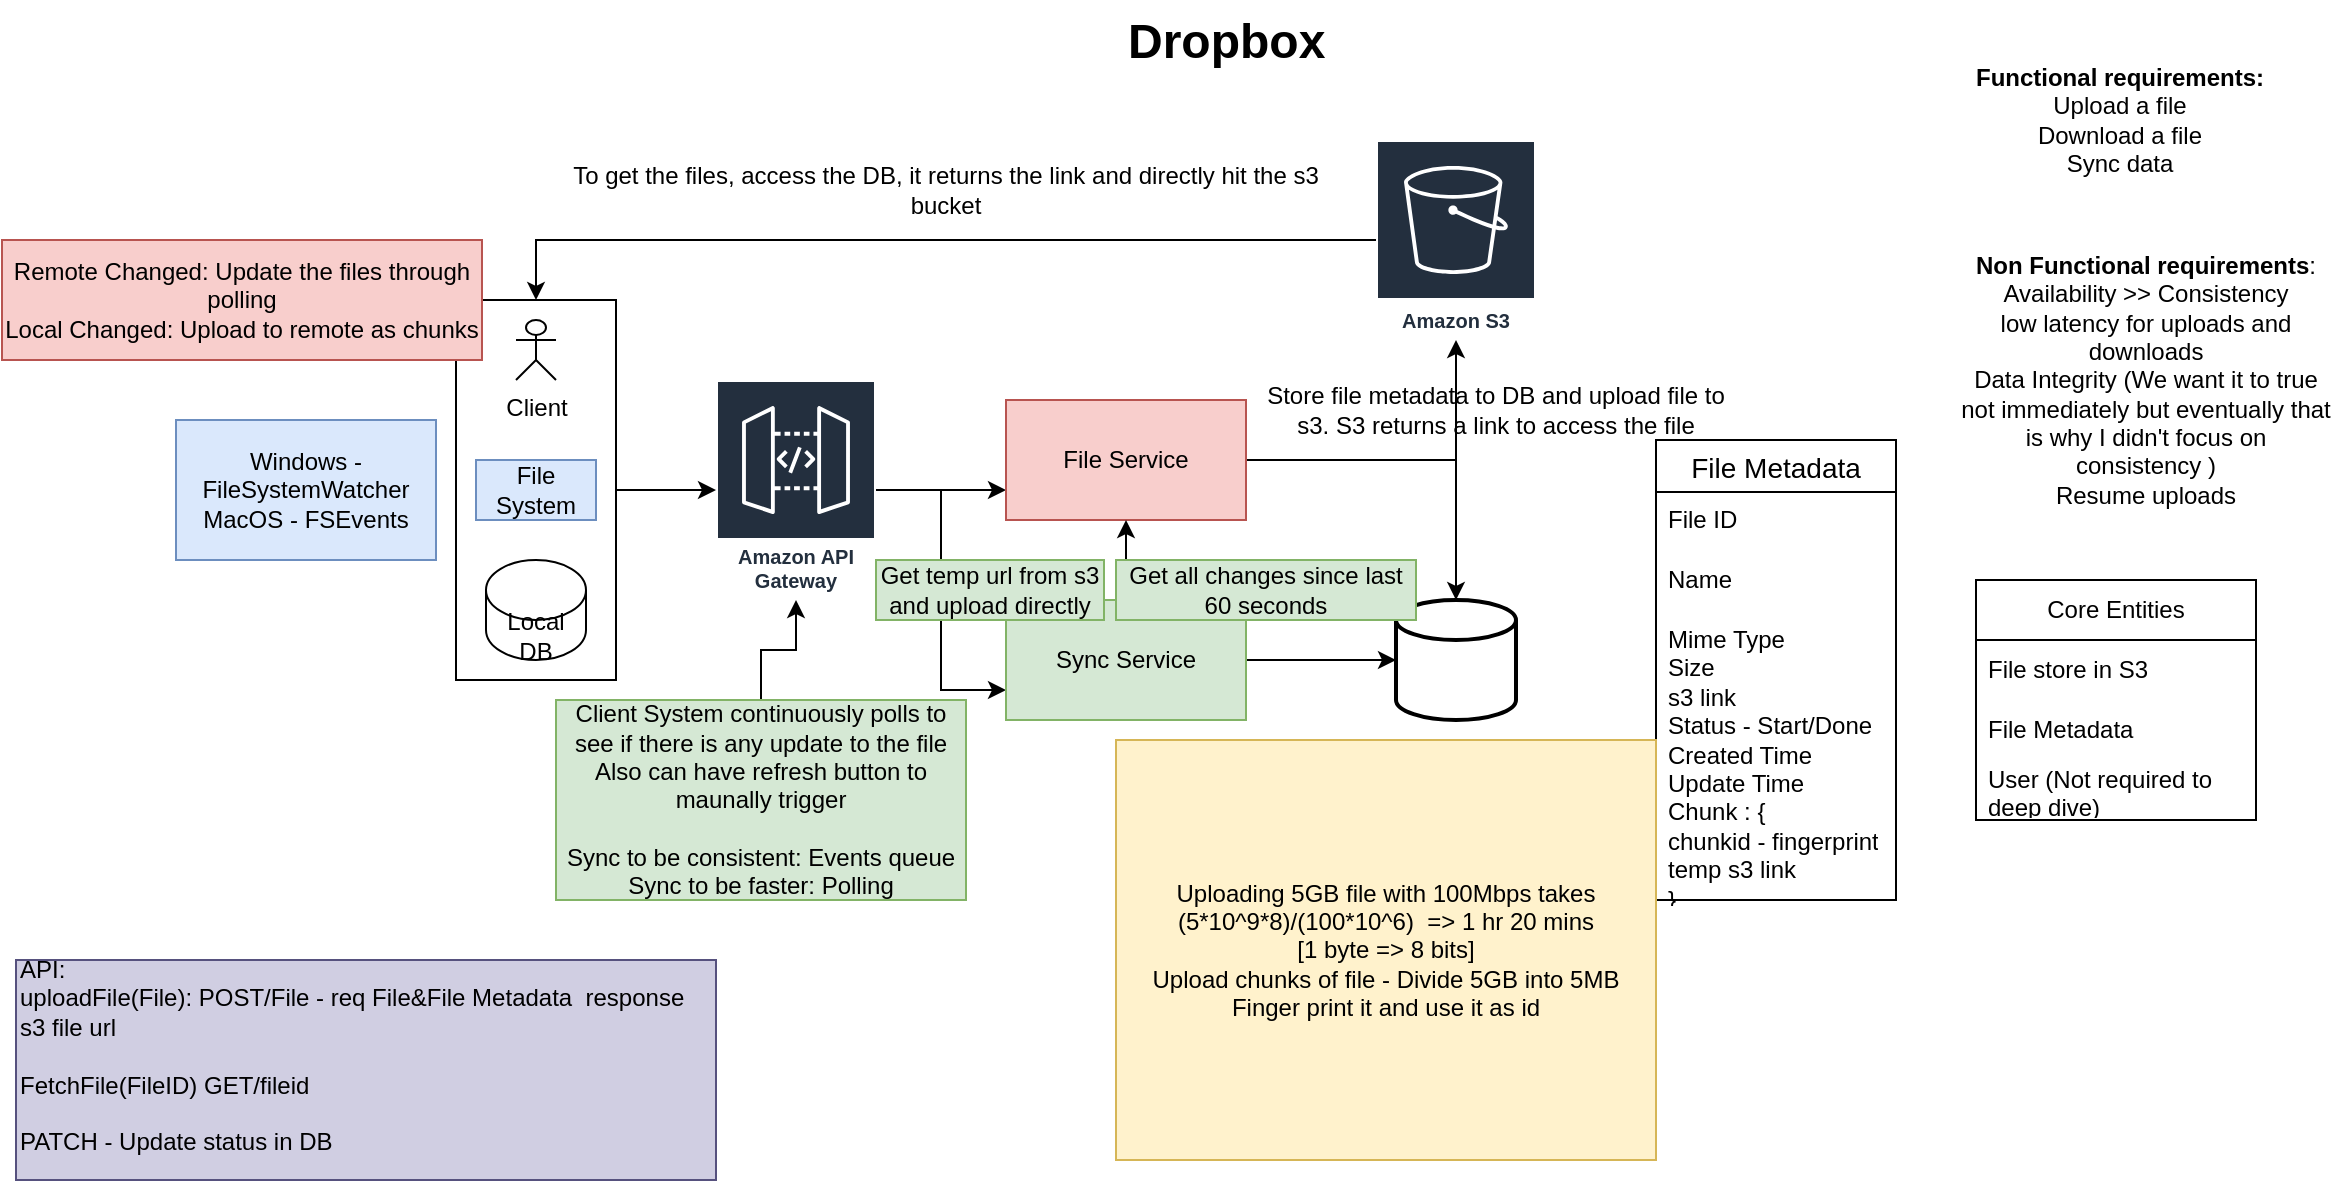 <mxfile version="27.1.6">
  <diagram name="Page-1" id="qjQhUiNkGIXk8sPegivS">
    <mxGraphModel dx="2178" dy="871" grid="1" gridSize="10" guides="1" tooltips="1" connect="1" arrows="1" fold="1" page="1" pageScale="1" pageWidth="827" pageHeight="1169" math="0" shadow="0">
      <root>
        <mxCell id="0" />
        <mxCell id="1" parent="0" />
        <mxCell id="KwXzedkXwJMO5qFz7Lfk-1" value="&lt;h1 style=&quot;margin-top: 0px;&quot;&gt;Dropbox&lt;/h1&gt;" style="text;html=1;whiteSpace=wrap;overflow=hidden;rounded=0;" vertex="1" parent="1">
          <mxGeometry x="234" y="10" width="156" height="40" as="geometry" />
        </mxCell>
        <mxCell id="KwXzedkXwJMO5qFz7Lfk-2" value="&lt;b&gt;Functional requirements:&lt;/b&gt;&lt;div&gt;Upload a file&lt;/div&gt;&lt;div&gt;Download a file&lt;/div&gt;&lt;div&gt;Sync data&lt;/div&gt;" style="text;html=1;align=center;verticalAlign=middle;whiteSpace=wrap;rounded=0;" vertex="1" parent="1">
          <mxGeometry x="637" y="40" width="190" height="60" as="geometry" />
        </mxCell>
        <mxCell id="KwXzedkXwJMO5qFz7Lfk-3" value="&lt;b&gt;Non Functional requirements&lt;/b&gt;:&lt;div&gt;Availability &amp;gt;&amp;gt; Consistency&lt;br&gt;low latency for uploads and downloads&lt;br&gt;Data Integrity (We want it to true not immediately but eventually that is why I didn&#39;t focus on consistency&lt;span style=&quot;background-color: transparent; color: light-dark(rgb(0, 0, 0), rgb(255, 255, 255));&quot;&gt;&amp;nbsp;)&lt;/span&gt;&lt;/div&gt;&lt;div&gt;Resume uploads&lt;/div&gt;" style="text;html=1;align=center;verticalAlign=middle;whiteSpace=wrap;rounded=0;" vertex="1" parent="1">
          <mxGeometry x="650" y="170" width="190" height="60" as="geometry" />
        </mxCell>
        <mxCell id="KwXzedkXwJMO5qFz7Lfk-4" value="Core Entities" style="swimlane;fontStyle=0;childLayout=stackLayout;horizontal=1;startSize=30;horizontalStack=0;resizeParent=1;resizeParentMax=0;resizeLast=0;collapsible=1;marginBottom=0;whiteSpace=wrap;html=1;" vertex="1" parent="1">
          <mxGeometry x="660" y="300" width="140" height="120" as="geometry" />
        </mxCell>
        <mxCell id="KwXzedkXwJMO5qFz7Lfk-5" value="File store in S3" style="text;strokeColor=none;fillColor=none;align=left;verticalAlign=middle;spacingLeft=4;spacingRight=4;overflow=hidden;points=[[0,0.5],[1,0.5]];portConstraint=eastwest;rotatable=0;whiteSpace=wrap;html=1;" vertex="1" parent="KwXzedkXwJMO5qFz7Lfk-4">
          <mxGeometry y="30" width="140" height="30" as="geometry" />
        </mxCell>
        <mxCell id="KwXzedkXwJMO5qFz7Lfk-6" value="File Metadata" style="text;strokeColor=none;fillColor=none;align=left;verticalAlign=middle;spacingLeft=4;spacingRight=4;overflow=hidden;points=[[0,0.5],[1,0.5]];portConstraint=eastwest;rotatable=0;whiteSpace=wrap;html=1;" vertex="1" parent="KwXzedkXwJMO5qFz7Lfk-4">
          <mxGeometry y="60" width="140" height="30" as="geometry" />
        </mxCell>
        <mxCell id="KwXzedkXwJMO5qFz7Lfk-7" value="User (Not required to deep dive)" style="text;strokeColor=none;fillColor=none;align=left;verticalAlign=middle;spacingLeft=4;spacingRight=4;overflow=hidden;points=[[0,0.5],[1,0.5]];portConstraint=eastwest;rotatable=0;whiteSpace=wrap;html=1;" vertex="1" parent="KwXzedkXwJMO5qFz7Lfk-4">
          <mxGeometry y="90" width="140" height="30" as="geometry" />
        </mxCell>
        <mxCell id="KwXzedkXwJMO5qFz7Lfk-14" style="edgeStyle=orthogonalEdgeStyle;rounded=0;orthogonalLoop=1;jettySize=auto;html=1;" edge="1" parent="1" source="KwXzedkXwJMO5qFz7Lfk-8" target="KwXzedkXwJMO5qFz7Lfk-10">
          <mxGeometry relative="1" as="geometry" />
        </mxCell>
        <mxCell id="KwXzedkXwJMO5qFz7Lfk-8" value="" style="rounded=0;whiteSpace=wrap;html=1;" vertex="1" parent="1">
          <mxGeometry x="-100" y="160" width="80" height="190" as="geometry" />
        </mxCell>
        <mxCell id="KwXzedkXwJMO5qFz7Lfk-9" value="Client" style="shape=umlActor;verticalLabelPosition=bottom;verticalAlign=top;html=1;outlineConnect=0;" vertex="1" parent="1">
          <mxGeometry x="-70" y="170" width="20" height="30" as="geometry" />
        </mxCell>
        <mxCell id="KwXzedkXwJMO5qFz7Lfk-13" style="edgeStyle=orthogonalEdgeStyle;rounded=0;orthogonalLoop=1;jettySize=auto;html=1;entryX=0;entryY=0.75;entryDx=0;entryDy=0;" edge="1" parent="1" source="KwXzedkXwJMO5qFz7Lfk-10" target="KwXzedkXwJMO5qFz7Lfk-11">
          <mxGeometry relative="1" as="geometry" />
        </mxCell>
        <mxCell id="KwXzedkXwJMO5qFz7Lfk-32" style="edgeStyle=orthogonalEdgeStyle;rounded=0;orthogonalLoop=1;jettySize=auto;html=1;entryX=0;entryY=0.75;entryDx=0;entryDy=0;" edge="1" parent="1" source="KwXzedkXwJMO5qFz7Lfk-10" target="KwXzedkXwJMO5qFz7Lfk-31">
          <mxGeometry relative="1" as="geometry" />
        </mxCell>
        <mxCell id="KwXzedkXwJMO5qFz7Lfk-10" value="Amazon API Gateway" style="sketch=0;outlineConnect=0;fontColor=#232F3E;gradientColor=none;strokeColor=#ffffff;fillColor=#232F3E;dashed=0;verticalLabelPosition=middle;verticalAlign=bottom;align=center;html=1;whiteSpace=wrap;fontSize=10;fontStyle=1;spacing=3;shape=mxgraph.aws4.productIcon;prIcon=mxgraph.aws4.api_gateway;" vertex="1" parent="1">
          <mxGeometry x="30" y="200" width="80" height="110" as="geometry" />
        </mxCell>
        <mxCell id="KwXzedkXwJMO5qFz7Lfk-23" style="edgeStyle=orthogonalEdgeStyle;rounded=0;orthogonalLoop=1;jettySize=auto;html=1;" edge="1" parent="1" source="KwXzedkXwJMO5qFz7Lfk-11" target="KwXzedkXwJMO5qFz7Lfk-15">
          <mxGeometry relative="1" as="geometry" />
        </mxCell>
        <mxCell id="KwXzedkXwJMO5qFz7Lfk-24" style="edgeStyle=orthogonalEdgeStyle;rounded=0;orthogonalLoop=1;jettySize=auto;html=1;exitX=1;exitY=0.5;exitDx=0;exitDy=0;" edge="1" parent="1" source="KwXzedkXwJMO5qFz7Lfk-11" target="KwXzedkXwJMO5qFz7Lfk-16">
          <mxGeometry relative="1" as="geometry" />
        </mxCell>
        <mxCell id="KwXzedkXwJMO5qFz7Lfk-11" value="File Service" style="rounded=0;whiteSpace=wrap;html=1;fillColor=#f8cecc;strokeColor=#b85450;" vertex="1" parent="1">
          <mxGeometry x="175" y="210" width="120" height="60" as="geometry" />
        </mxCell>
        <mxCell id="KwXzedkXwJMO5qFz7Lfk-12" value="API:&lt;div&gt;uploadFile(File): POST/File - req File&amp;amp;File Metadata&amp;nbsp; response s3 file url&lt;/div&gt;&lt;div&gt;&lt;br&gt;&lt;/div&gt;&lt;div&gt;FetchFile(FileID) GET/fileid&amp;nbsp;&lt;/div&gt;&lt;div&gt;&lt;br&gt;&lt;/div&gt;&lt;div&gt;&lt;/div&gt;&lt;div&gt;PATCH - Update status in DB&lt;/div&gt;&lt;div&gt;&lt;br&gt;&lt;/div&gt;" style="text;html=1;align=left;verticalAlign=middle;whiteSpace=wrap;rounded=0;fillColor=#d0cee2;strokeColor=#56517e;" vertex="1" parent="1">
          <mxGeometry x="-320" y="490" width="350" height="110" as="geometry" />
        </mxCell>
        <mxCell id="KwXzedkXwJMO5qFz7Lfk-26" style="edgeStyle=orthogonalEdgeStyle;rounded=0;orthogonalLoop=1;jettySize=auto;html=1;entryX=0.5;entryY=0;entryDx=0;entryDy=0;" edge="1" parent="1" source="KwXzedkXwJMO5qFz7Lfk-15" target="KwXzedkXwJMO5qFz7Lfk-8">
          <mxGeometry relative="1" as="geometry" />
        </mxCell>
        <mxCell id="KwXzedkXwJMO5qFz7Lfk-15" value="Amazon S3" style="sketch=0;outlineConnect=0;fontColor=#232F3E;gradientColor=none;strokeColor=#ffffff;fillColor=#232F3E;dashed=0;verticalLabelPosition=middle;verticalAlign=bottom;align=center;html=1;whiteSpace=wrap;fontSize=10;fontStyle=1;spacing=3;shape=mxgraph.aws4.productIcon;prIcon=mxgraph.aws4.s3;" vertex="1" parent="1">
          <mxGeometry x="360" y="80" width="80" height="100" as="geometry" />
        </mxCell>
        <mxCell id="KwXzedkXwJMO5qFz7Lfk-16" value="" style="strokeWidth=2;html=1;shape=mxgraph.flowchart.database;whiteSpace=wrap;" vertex="1" parent="1">
          <mxGeometry x="370" y="310" width="60" height="60" as="geometry" />
        </mxCell>
        <mxCell id="KwXzedkXwJMO5qFz7Lfk-19" value="File Metadata" style="swimlane;fontStyle=0;childLayout=stackLayout;horizontal=1;startSize=26;horizontalStack=0;resizeParent=1;resizeParentMax=0;resizeLast=0;collapsible=1;marginBottom=0;align=center;fontSize=14;" vertex="1" parent="1">
          <mxGeometry x="500" y="230" width="120" height="230" as="geometry" />
        </mxCell>
        <mxCell id="KwXzedkXwJMO5qFz7Lfk-20" value="File ID" style="text;strokeColor=none;fillColor=none;spacingLeft=4;spacingRight=4;overflow=hidden;rotatable=0;points=[[0,0.5],[1,0.5]];portConstraint=eastwest;fontSize=12;whiteSpace=wrap;html=1;" vertex="1" parent="KwXzedkXwJMO5qFz7Lfk-19">
          <mxGeometry y="26" width="120" height="30" as="geometry" />
        </mxCell>
        <mxCell id="KwXzedkXwJMO5qFz7Lfk-21" value="Name" style="text;strokeColor=none;fillColor=none;spacingLeft=4;spacingRight=4;overflow=hidden;rotatable=0;points=[[0,0.5],[1,0.5]];portConstraint=eastwest;fontSize=12;whiteSpace=wrap;html=1;" vertex="1" parent="KwXzedkXwJMO5qFz7Lfk-19">
          <mxGeometry y="56" width="120" height="30" as="geometry" />
        </mxCell>
        <mxCell id="KwXzedkXwJMO5qFz7Lfk-22" value="Mime Type&lt;div&gt;Size&lt;/div&gt;&lt;div&gt;s3 link&lt;/div&gt;&lt;div&gt;Status - Start/Done&lt;/div&gt;&lt;div&gt;Created Time&lt;/div&gt;&lt;div&gt;Update Time&lt;/div&gt;&lt;div&gt;Chunk : {&lt;/div&gt;&lt;div&gt;chunkid - fingerprint&lt;/div&gt;&lt;div&gt;temp s3 link&lt;/div&gt;&lt;div&gt;}&lt;/div&gt;" style="text;strokeColor=none;fillColor=none;spacingLeft=4;spacingRight=4;overflow=hidden;rotatable=0;points=[[0,0.5],[1,0.5]];portConstraint=eastwest;fontSize=12;whiteSpace=wrap;html=1;" vertex="1" parent="KwXzedkXwJMO5qFz7Lfk-19">
          <mxGeometry y="86" width="120" height="144" as="geometry" />
        </mxCell>
        <mxCell id="KwXzedkXwJMO5qFz7Lfk-25" value="Store file metadata to DB and upload file to s3. S3 returns a link to access the file" style="text;html=1;align=center;verticalAlign=middle;whiteSpace=wrap;rounded=0;" vertex="1" parent="1">
          <mxGeometry x="300" y="200" width="240" height="30" as="geometry" />
        </mxCell>
        <mxCell id="KwXzedkXwJMO5qFz7Lfk-27" value="To get the files, access the DB, it returns the link and directly hit the s3 bucket" style="text;html=1;align=center;verticalAlign=middle;whiteSpace=wrap;rounded=0;" vertex="1" parent="1">
          <mxGeometry x="-60" y="90" width="410" height="30" as="geometry" />
        </mxCell>
        <mxCell id="KwXzedkXwJMO5qFz7Lfk-28" value="File System" style="rounded=0;whiteSpace=wrap;html=1;fillColor=#dae8fc;strokeColor=#6c8ebf;" vertex="1" parent="1">
          <mxGeometry x="-90" y="240" width="60" height="30" as="geometry" />
        </mxCell>
        <mxCell id="KwXzedkXwJMO5qFz7Lfk-29" value="Local DB" style="shape=cylinder3;whiteSpace=wrap;html=1;boundedLbl=1;backgroundOutline=1;size=15;" vertex="1" parent="1">
          <mxGeometry x="-85" y="290" width="50" height="50" as="geometry" />
        </mxCell>
        <mxCell id="KwXzedkXwJMO5qFz7Lfk-36" value="" style="edgeStyle=orthogonalEdgeStyle;rounded=0;orthogonalLoop=1;jettySize=auto;html=1;" edge="1" parent="1" source="KwXzedkXwJMO5qFz7Lfk-31" target="KwXzedkXwJMO5qFz7Lfk-16">
          <mxGeometry relative="1" as="geometry" />
        </mxCell>
        <mxCell id="KwXzedkXwJMO5qFz7Lfk-42" style="edgeStyle=orthogonalEdgeStyle;rounded=0;orthogonalLoop=1;jettySize=auto;html=1;exitX=0.5;exitY=0;exitDx=0;exitDy=0;entryX=0.5;entryY=1;entryDx=0;entryDy=0;" edge="1" parent="1" source="KwXzedkXwJMO5qFz7Lfk-31" target="KwXzedkXwJMO5qFz7Lfk-11">
          <mxGeometry relative="1" as="geometry" />
        </mxCell>
        <mxCell id="KwXzedkXwJMO5qFz7Lfk-31" value="Sync Service" style="rounded=0;whiteSpace=wrap;html=1;fillColor=#d5e8d4;strokeColor=#82b366;" vertex="1" parent="1">
          <mxGeometry x="175" y="310" width="120" height="60" as="geometry" />
        </mxCell>
        <mxCell id="KwXzedkXwJMO5qFz7Lfk-47" value="" style="edgeStyle=orthogonalEdgeStyle;rounded=0;orthogonalLoop=1;jettySize=auto;html=1;" edge="1" parent="1" source="KwXzedkXwJMO5qFz7Lfk-33" target="KwXzedkXwJMO5qFz7Lfk-10">
          <mxGeometry relative="1" as="geometry" />
        </mxCell>
        <mxCell id="KwXzedkXwJMO5qFz7Lfk-33" value="Client System continuously polls to see if there is any update to the file&lt;div&gt;Also can have refresh button to maunally trigger&lt;/div&gt;&lt;div&gt;&lt;br&gt;&lt;/div&gt;&lt;div&gt;Sync to be consistent: Events queue&lt;/div&gt;&lt;div&gt;Sync to be faster: Polling&lt;/div&gt;" style="text;html=1;align=center;verticalAlign=middle;whiteSpace=wrap;rounded=0;fillColor=#d5e8d4;strokeColor=#82b366;" vertex="1" parent="1">
          <mxGeometry x="-50" y="360" width="205" height="100" as="geometry" />
        </mxCell>
        <mxCell id="KwXzedkXwJMO5qFz7Lfk-37" value="Get all changes since last 60 seconds" style="text;html=1;align=center;verticalAlign=middle;whiteSpace=wrap;rounded=0;fillColor=#d5e8d4;strokeColor=#82b366;" vertex="1" parent="1">
          <mxGeometry x="230" y="290" width="150" height="30" as="geometry" />
        </mxCell>
        <mxCell id="KwXzedkXwJMO5qFz7Lfk-38" value="Uploading 5GB file with 100Mbps takes (5*10^9*8)/(100*10^6)&amp;nbsp; =&amp;gt; 1 hr 20 mins&lt;br&gt;[1 byte =&amp;gt; 8 bits]&lt;div&gt;Upload chunks of file - Divide 5GB into 5MB&lt;br&gt;Finger print it and use it as id&lt;/div&gt;" style="text;html=1;align=center;verticalAlign=middle;whiteSpace=wrap;rounded=0;fillColor=#fff2cc;strokeColor=#d6b656;" vertex="1" parent="1">
          <mxGeometry x="230" y="380" width="270" height="210" as="geometry" />
        </mxCell>
        <mxCell id="KwXzedkXwJMO5qFz7Lfk-43" value="Get temp url from s3 and upload directly" style="text;html=1;align=center;verticalAlign=middle;whiteSpace=wrap;rounded=0;fillColor=#d5e8d4;strokeColor=#82b366;" vertex="1" parent="1">
          <mxGeometry x="110" y="290" width="114" height="30" as="geometry" />
        </mxCell>
        <mxCell id="KwXzedkXwJMO5qFz7Lfk-44" value="Windows - FileSystemWatcher&lt;div&gt;MacOS - FSEvents&lt;/div&gt;" style="text;html=1;align=center;verticalAlign=middle;whiteSpace=wrap;rounded=0;fillColor=#dae8fc;strokeColor=#6c8ebf;" vertex="1" parent="1">
          <mxGeometry x="-240" y="220" width="130" height="70" as="geometry" />
        </mxCell>
        <mxCell id="KwXzedkXwJMO5qFz7Lfk-46" value="Remote Changed: Update the files through polling&lt;div&gt;Local Changed: Upload to remote as chunks&lt;/div&gt;" style="text;html=1;align=center;verticalAlign=middle;whiteSpace=wrap;rounded=0;fillColor=#f8cecc;strokeColor=#b85450;" vertex="1" parent="1">
          <mxGeometry x="-327" y="130" width="240" height="60" as="geometry" />
        </mxCell>
      </root>
    </mxGraphModel>
  </diagram>
</mxfile>
